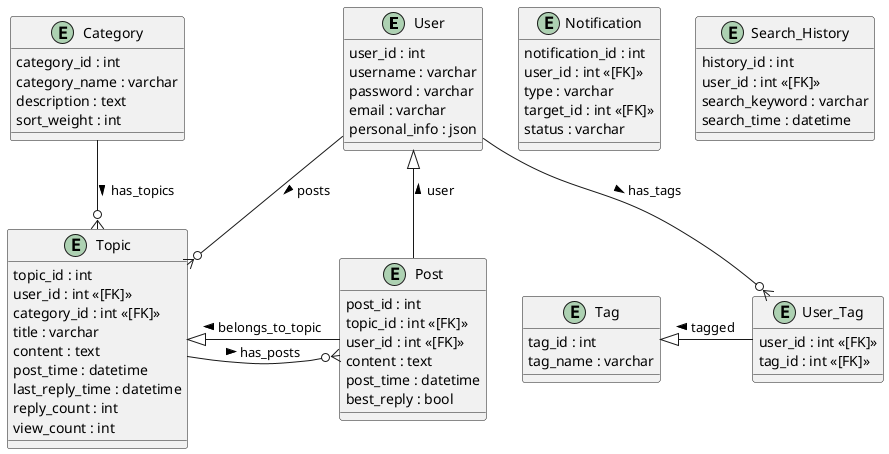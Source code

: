 @startuml database_design
' 用户实体
entity "User" {
    user_id : int
    username : varchar
    password : varchar
    email : varchar
    personal_info : json
}
' 分类实体
entity "Category" {
    category_id : int
    category_name : varchar
    description : text
    sort_weight : int
}
' 主题实体
entity "Topic" {
    topic_id : int
    user_id : int <<[FK]>>
    category_id : int <<[FK]>>
    title : varchar
    content : text
    post_time : datetime
    last_reply_time : datetime
    reply_count : int
    view_count : int
}
' 回复实体
entity "Post" {
    post_id : int
    topic_id : int <<[FK]>>
    user_id : int <<[FK]>>
    content : text
    post_time : datetime
    best_reply : bool
}
' 标签实体
entity "Tag" {
    tag_id : int
    tag_name : varchar
}
' 用户标签关联实体
entity "User_Tag" {
    user_id : int <<[FK]>>
    tag_id : int <<[FK]>>
}
' 通知实体
entity "Notification" {
    notification_id : int
    user_id : int <<[FK]>>
    type : varchar
    target_id : int <<[FK]>>
    status : varchar
}
' 搜索历史实体
entity "Search_History" {
    history_id : int
    user_id : int <<[FK]>>
    search_keyword : varchar
    search_time : datetime
}

' 关系
User --o{ Topic : posts >
Topic --o{ Post : has_posts >
Post -left-|> User : user >
Post -left-|> Topic : belongs_to_topic >
Category --o{ Topic : has_topics >
User --o{ User_Tag : has_tags >
User_Tag -left-|> Tag : tagged >
'Notification -left-|> User : user >
'Notification -left-|> Topic || Post : notified >

@enduml
